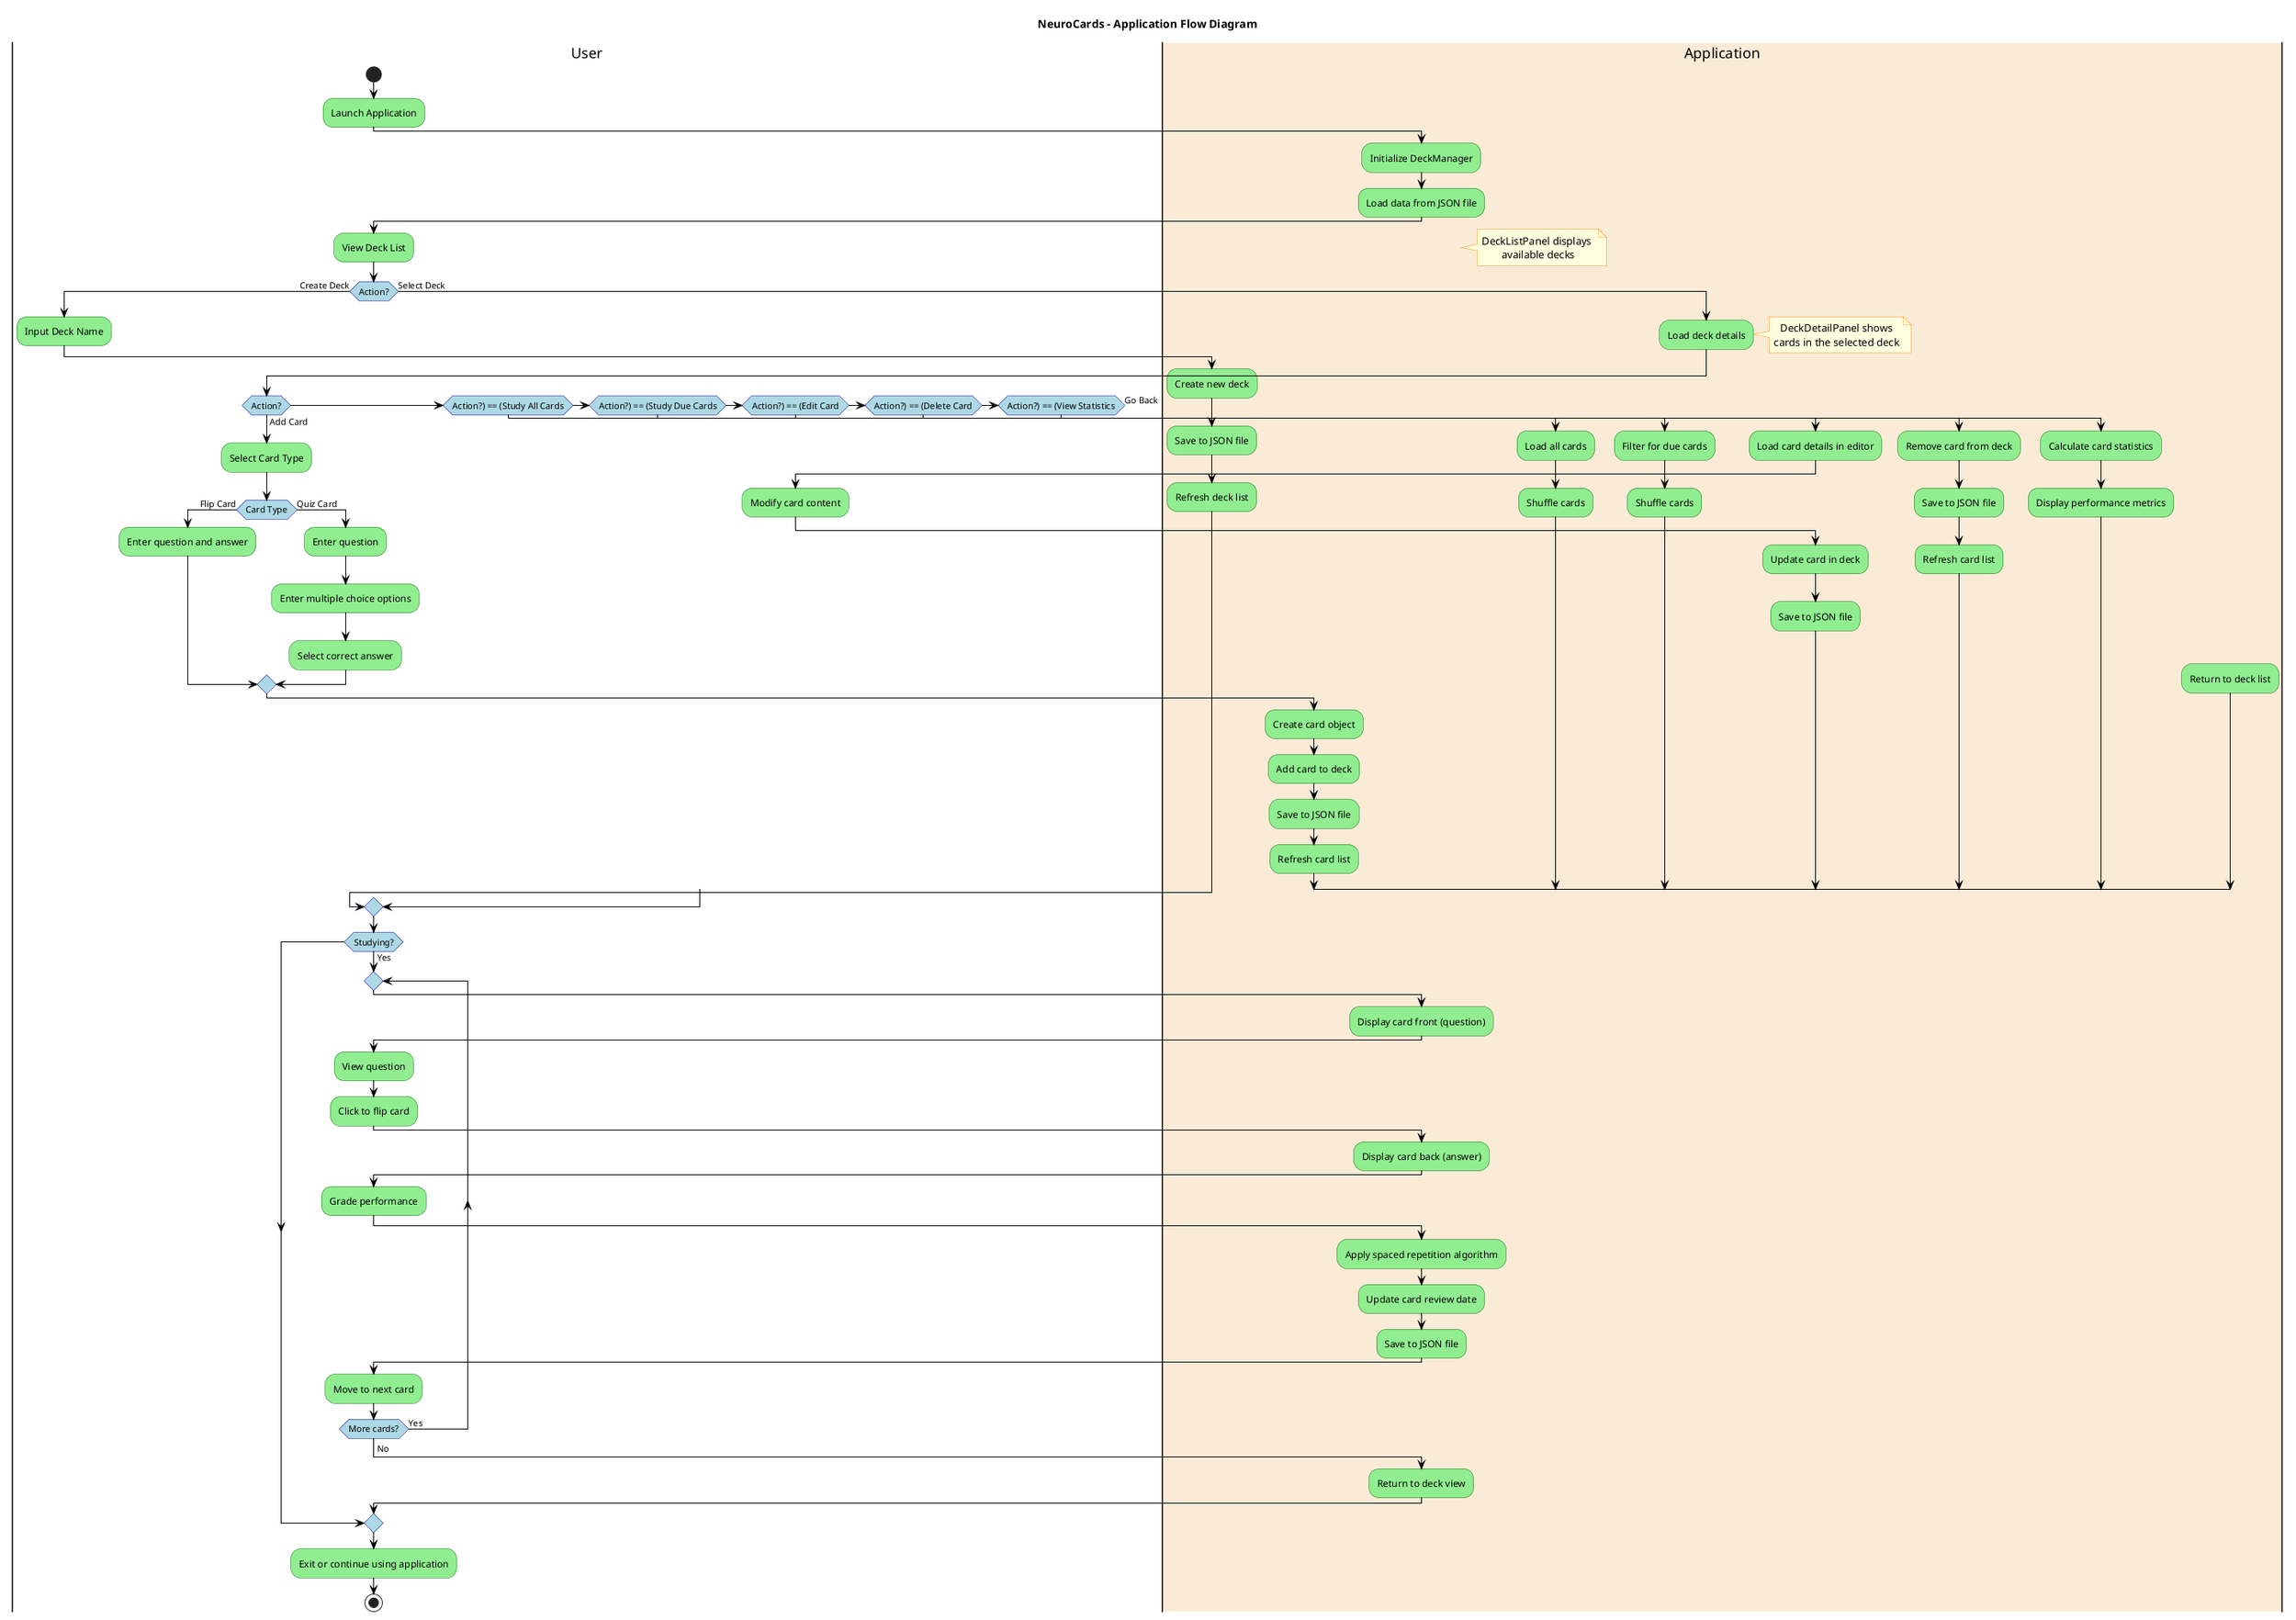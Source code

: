 @startuml NeuroCards_Flow

skinparam backgroundColor white
skinparam defaultTextAlignment center
skinparam activityBackgroundColor LightGreen
skinparam activityBorderColor DarkGreen
skinparam activityDiamondBackgroundColor LightBlue
skinparam activityDiamondBorderColor DarkBlue
skinparam arrowColor Black
skinparam noteBackgroundColor LightYellow
skinparam noteBorderColor DarkOrange

title NeuroCards - Application Flow Diagram

|User|
start
:Launch Application;

|#AntiqueWhite|Application|
:Initialize DeckManager;
:Load data from JSON file;

|User|
:View Deck List;

|Application|
note right
  DeckListPanel displays 
  available decks
end note

|User|
if (Action?) then (Create Deck)
  :Input Deck Name;
  |Application|
  :Create new deck;
  :Save to JSON file;
  :Refresh deck list;
  
else (Select Deck)
  |Application|
  :Load deck details;
  note right
    DeckDetailPanel shows
    cards in the selected deck
  end note
  
  |User|
  if (Action?) then (Add Card)
    :Select Card Type;
    if (Card Type) then (Flip Card)
      :Enter question and answer;
    else (Quiz Card)
      :Enter question;
      :Enter multiple choice options;
      :Select correct answer;
    endif
    
    |Application|
    :Create card object;
    :Add card to deck;
    :Save to JSON file;
    :Refresh card list;
    
  elseif (Action?) == (Study All Cards)
    |Application|
    :Load all cards;
    :Shuffle cards;
    
  elseif (Action?) == (Study Due Cards)
    |Application|
    :Filter for due cards;
    :Shuffle cards;
    
  elseif (Action?) == (Edit Card)
    |Application|
    :Load card details in editor;
    |User|
    :Modify card content;
    |Application|
    :Update card in deck;
    :Save to JSON file;
    
  elseif (Action?) == (Delete Card)
    |Application|
    :Remove card from deck;
    :Save to JSON file;
    :Refresh card list;
    
  elseif (Action?) == (View Statistics)
    |Application|
    :Calculate card statistics;
    :Display performance metrics;
    
  else (Go Back)
    |Application|
    :Return to deck list;
  endif
endif

|User|
if (Studying?) then (Yes)
  repeat
    |Application|
    :Display card front (question);
    
    |User|
    :View question;
    :Click to flip card;
    
    |Application|
    :Display card back (answer);
    
    |User|
    :Grade performance;
    
    |Application|
    :Apply spaced repetition algorithm;
    :Update card review date;
    :Save to JSON file;
    
    |User|
    :Move to next card;
  repeat while (More cards?) is (Yes)
  ->No;
  
  |Application|
  :Return to deck view;
endif

|User|
:Exit or continue using application;

stop

@enduml